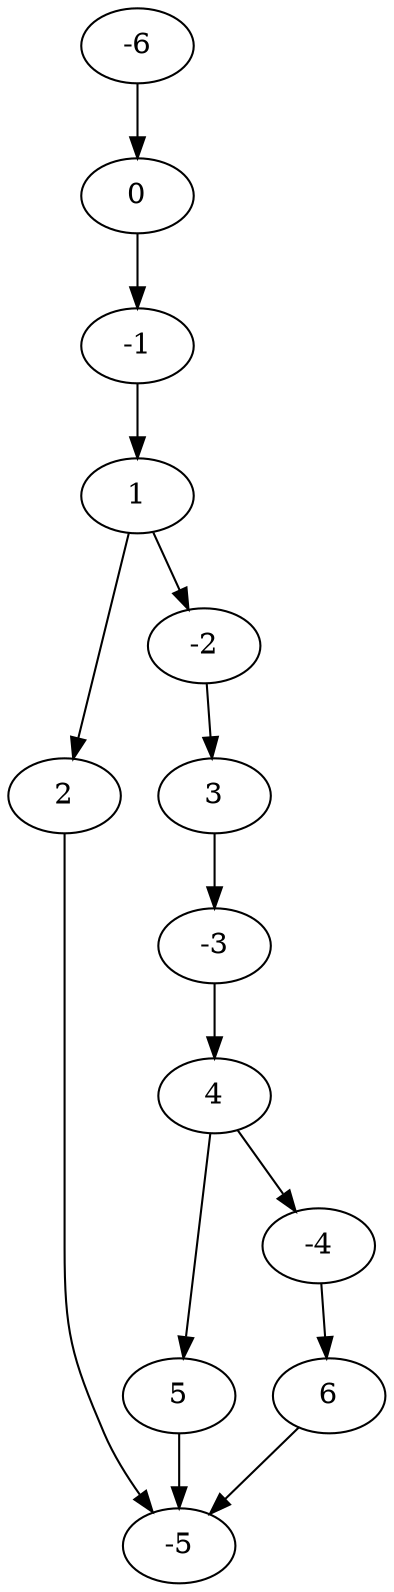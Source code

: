 digraph "3 return (while) case" {
  -6 -> 0;
  0 -> -1;
  -1 -> 1;
  1 -> 2;
  1 -> -2;
  2 -> -5;
  -2 -> 3;
  3 -> -3;
  -3 -> 4;
  4 -> 5;
  4 -> -4;
  5 -> -5;
  -4 -> 6;
  6 -> -5;
}
